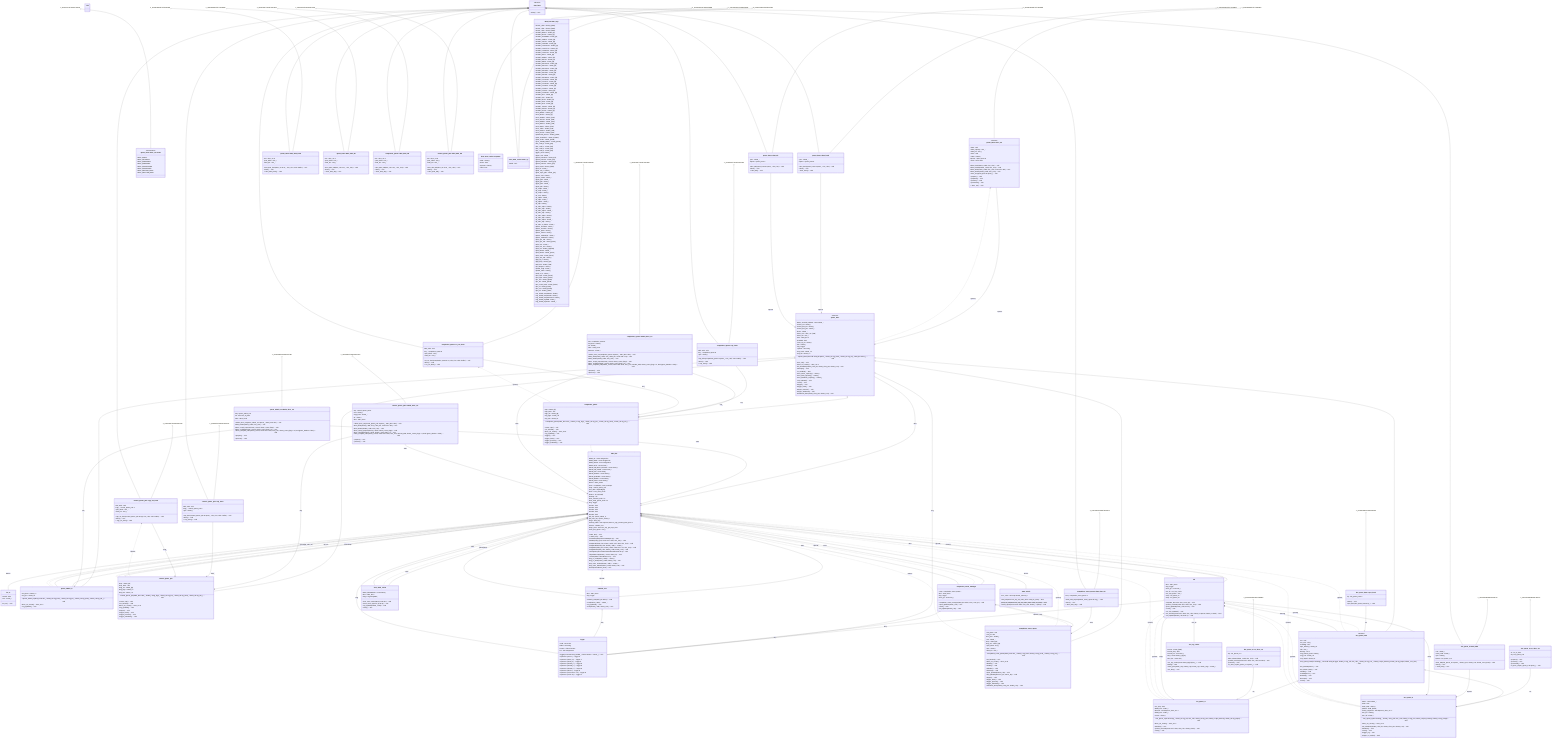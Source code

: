 classDiagram
    class C_0000386084317123652512["dma_base"]
    class C_0000386084317123652512 {
        <<abstract>>
        +done() : void*
    }
    class C_0000289207247874986057["int_ev"]
    class C_0000289207247874986057 {
        +int_ev() : void
        +armed : bool
        +vec : uint16_t
    }
    class C_0001003942791255495555["logger"]
    class C_0001003942791255495555 {
        +logger(const std::string & label_, nicbm::Runner * runner_) : void
        +operator<<(char c) : logger &
        +operator<<(int32_t c) : logger &
        +operator<<(uint8_t i) : logger &
        +operator<<(uint16_t i) : logger &
        +operator<<(uint32_t i) : logger &
        +operator<<(uint64_t i) : logger &
        +operator<<(bool c) : logger &
        +operator<<(const char * str) : logger &
        +operator<<(void * str) : logger &
        +endl : const char
        #label : std::string
        #runner : nicbm::Runner *
        #ss : std::stringstream
    }
    class C_0000919830575773330865["queue_base"]
    class C_0000919830575773330865 {
        <<abstract>>
        +queue_base(const std::string & qname_, uint32_t & reg_head_, uint32_t & reg_tail_, e810_bm & dev_) : void
        #ctxs_init() : void
        #desc_ctx_create() : desc_ctx &*
        #do_writeback(uint32_t first_idx, uint32_t first_pos, uint32_t cnt) : void
        #interrupt() : void
        +is_enabled() : bool
        #max_active_capacity() : uint32_t
        #max_fetch_capacity() : uint32_t
        #max_writeback_capacity() : uint32_t
        +reg_updated() : void
        +reset() : void
        #trigger() : void
        #trigger_fetch() : void
        #trigger_process() : void
        #trigger_writeback() : void
        #writeback_done(uint32_t first_pos, uint32_t cnt) : void
        #MAX_ACTIVE_DESCS : const uint32_t
        #active_cnt : uint32_t
        #active_first_idx : uint32_t
        #active_first_pos : uint32_t
        #base : uint64_t
        #desc_ctxs : desc_ctx *[128]
        #desc_len : size_t
        #dev : e810_bm &
        #enabled : bool
        +host_cq_pa : uint64_t
        #len : uint32_t
        +log : logger
        +qname : std::string
        #reg_head : uint32_t &
        #reg_tail : uint32_t &
    }
    class C_0001241611728661794294["queue_base::desc_ctx"]
    class C_0001241611728661794294 {
        <<abstract>>
        #data_fetch(uint64_t addr, size_t len) : void
        #data_fetched(uint64_t addr, size_t len) : void
        #data_write(uint64_t addr, size_t len, const void * buf) : void
        #data_written(uint64_t addr, size_t len) : void
        +desc_ctx(queue_base & queue_) : void
        +prepare() : void
        +prepared() : void
        +process() : void*
        +processed() : void
        +~desc_ctx() : void
        +data : void *
        +data_capacity : size_t
        +data_len : size_t
        +desc : void *
        +index : uint32_t
        #queue : queue_base &
        +state : enum state
    }
    class C_0000745729693198478003["queue_base::desc_ctx::state"]
    class C_0000745729693198478003 {
        <<enumeration>>
        DESC_EMPTY
        DESC_FETCHING
        DESC_PREPARING
        DESC_PREPARED
        DESC_PROCESSING
        DESC_PROCESSED
        DESC_WRITING_BACK
        DESC_WRITTEN_BACK
    }
    class C_0000611941175840043508["queue_base::dma_fetch"]
    class C_0000611941175840043508 {
        +dma_fetch(queue_base & queue_, size_t len) : void
        +done() : void
        +~dma_fetch() : void
        +pos : uint32_t
        #queue : queue_base &
    }
    class C_0001192002937225533140["queue_base::dma_wb"]
    class C_0001192002937225533140 {
        +dma_wb(queue_base & queue_, size_t len) : void
        +done() : void
        +~dma_wb() : void
        +pos : uint32_t
        #queue : queue_base &
    }
    class C_0000775142547048794812["queue_base::dma_data_fetch"]
    class C_0000775142547048794812 {
        +dma_data_fetch(desc_ctx & ctx_, size_t len, void * buffer) : void
        +done() : void
        +~dma_data_fetch() : void
        #ctx : desc_ctx &
        +part_offset : size_t
        +total_len : size_t
    }
    class C_0002024357221638127978["queue_base::dma_data_wb"]
    class C_0002024357221638127978 {
        +dma_data_wb(desc_ctx & ctx_, size_t len) : void
        +done() : void
        +~dma_data_wb() : void
        #ctx : desc_ctx &
        +part_offset : size_t
        +total_len : size_t
    }
    class C_0002003870449232317281["queue_admin_tx"]
    class C_0002003870449232317281 {
        +queue_admin_tx(e810_bm & dev_, uint64_t & reg_base_, uint32_t & reg_len_, uint32_t & reg_head_, uint32_t & reg_tail_) : void
        #desc_ctx_create() : desc_ctx &
        +reg_updated() : void
        #reg_base : uint64_t &
        #reg_len : uint32_t &
    }
    class C_0000526151086617649148["queue_admin_tx::admin_desc_ctx"]
    class C_0000526151086617649148 {
        +admin_desc_ctx(queue_admin_tx & queue_, e810_bm & dev) : void
        #data_written(uint64_t addr, size_t len) : void
        #desc_compl_prepare(uint16_t retval, uint16_t extra_flags) : void
        #desc_complete(uint16_t retval, uint16_t extra_flags = 0) : void
        #desc_complete_indir(uint16_t retval, const void * data, size_t len, uint16_t extra_flags = 0, bool ignore_datalen = false) : void
        +prepare() : void
        +process() : void
        #aq : queue_admin_tx &
        #d : struct ice_aq_desc *
        #dev : e810_bm &
    }
    class C_0000530677309574264448["completion_queue"]
    class C_0000530677309574264448 {
        +completion_queue(e810_bm & dev_, uint32_t & reg_high_, uint32_t & reg_low_, uint32_t & reg_head_, uint32_t & reg_tail_) : void
        +create_cqp() : void
        +ctx_fetched() : void
        #desc_ctx_create() : desc_ctx &
        +reg_updated() : void
        +trigger() : void
        +trigger_fetch() : void
        +trigger_process() : void
        +trigger_writeback() : void
        #cqe : uint64_t[8]
        #cqe_base : u64
        #cqp_ctx : uint64_t[8]
        #reg_high : uint32_t &
        #reg_low : uint32_t &
    }
    class C_0000924227832482089144["completion_queue::admin_desc_ctx"]
    class C_0000924227832482089144 {
        +admin_desc_ctx(completion_queue & queue_, e810_bm & dev) : void
        #data_write(uint64_t addr, size_t data_len, const void * buf) : void
        #data_written(uint64_t addr, size_t len) : void
        #desc_compl_prepare(uint16_t retval, uint16_t extra_flags) : void
        #desc_complete(uint16_t retval, uint16_t extra_flags = 0) : void
        #desc_complete_indir(uint16_t retval, const void * data, size_t len, u64 buf_addr, uint16_t extra_flags = 0, bool ignore_datalen = false) : void
        +prepare() : void
        +process() : void
        #aq : completion_queue &
        #cq_base : uint64_t
        #d : uint64_t *
        #dev : e810_bm &
        #wcursor : uint32_t
    }
    class C_0000289190385320360042["completion_queue::dma_data_wb"]
    class C_0000289190385320360042 {
        +dma_data_wb(desc_ctx & ctx_, size_t len) : void
        +done() : void
        +~dma_data_wb() : void
        #ctx : desc_ctx &
        +part_offset : size_t
        +total_len : size_t
    }
    class C_0001497667813054379307["completion_queue::cqe_fetch"]
    class C_0001497667813054379307 {
        +cqe_fetch(completion_queue & queue_, size_t len, void * buffer) : void
        +done() : void
        +~cqe_fetch() : void
        #buf_addr : void *
        #cq_ : completion_queue &
        +pos : uint32_t
    }
    class C_0001103294864601894106["completion_queue::cq_ctx_fetch"]
    class C_0001103294864601894106 {
        +cq_ctx_fetch(completion_queue & cq, size_t len, void * buffer) : void
        +done() : void
        +~cq_ctx_fetch() : void
        #buf_addr : void *
        #cq_ : completion_queue &
        +part_offset : size_t
        +total_len : size_t
    }
    class C_0000195475260203211066["control_queue_pair"]
    class C_0000195475260203211066 {
        +control_queue_pair(e810_bm & dev_, uint32_t & reg_high_, uint32_t & reg_low_, uint32_t & reg_head_, uint32_t & reg_tail_) : void
        +create_cqp() : void
        +ctx_fetched() : void
        #desc_ctx_create() : desc_ctx &
        +reg_updated() : void
        +trigger() : void
        +trigger_fetch() : void
        +trigger_process() : void
        +trigger_writeback() : void
        #cqe : uint64_t[8]
        #cqe_base : u64
        #cqp_ctx : uint64_t[8]
        #reg_high : uint32_t &
        #reg_low : uint32_t &
    }
    class C_0000803425317550470696["control_queue_pair::admin_desc_ctx"]
    class C_0000803425317550470696 {
        +admin_desc_ctx(control_queue_pair & queue_, e810_bm & dev) : void
        #data_write(uint64_t addr, size_t data_len, const void * buf) : void
        #data_written(uint64_t addr, size_t len) : void
        #desc_compl_prepare(uint16_t retval, uint16_t extra_flags) : void
        #desc_complete(uint16_t retval, uint16_t extra_flags = 0) : void
        #desc_complete_indir(uint16_t retval, const void * data, size_t len, u64 buf_addr, uint16_t extra_flags = 0, bool ignore_datalen = false) : void
        +prepare() : void
        +process() : void
        #aq : control_queue_pair &
        #cnt : uint32_t
        #cqp_base : uint64_t
        #d : uint64_t *
        #dev : e810_bm &
    }
    class C_0000232736345182519158["control_queue_pair::dma_data_wb"]
    class C_0000232736345182519158 {
        +dma_data_wb(desc_ctx & ctx_, size_t len) : void
        +done() : void
        +~dma_data_wb() : void
        #ctx : desc_ctx &
        +part_offset : size_t
        +total_len : size_t
    }
    class C_0001792372639563177743["control_queue_pair::cqe_fetch"]
    class C_0001792372639563177743 {
        +cqe_fetch(control_queue_pair & queue_, size_t len, void * buffer) : void
        +done() : void
        +~cqe_fetch() : void
        #buf_addr : void *
        #cqp_ : control_queue_pair &
        +pos : uint32_t
    }
    class C_0000960597573376293968["control_queue_pair::cqp_ctx_fetch"]
    class C_0000960597573376293968 {
        +cqp_ctx_fetch(control_queue_pair & cqp, size_t len, void * buffer) : void
        +done() : void
        +~cqp_ctx_fetch() : void
        #buf_addr : void *
        #cqp_ : control_queue_pair &
        +part_offset : size_t
        +total_len : size_t
    }
    class C_0001335912639478337919["completion_event_queue"]
    class C_0001335912639478337919 {
        +completion_event_queue(e810_bm & dev_, uint64_t ceq_base, uint32_t & reg_head_, uint32_t & reg_tail_) : void
        +ctx_fetched() : void
        +desc_ctx_create() : desc_ctx &
        +disable() : void
        +enable() : void
        +initialize() : void
        +interrupt() : void
        +qena_updated(uint16_t idx) : void
        +tail_updated(u32 msix_idx, u32 itr_idx) : void
        +trigger() : void
        +trigger_fetch() : void
        +trigger_process() : void
        +trigger_writeback() : void
        +writeback_done(uint32_t first_pos, uint32_t cnt) : void
        +ceq_base : u64
        +ceq_id : u32
        #ceq_size : uint64_t
        +cnt : uint32_t
        #cqe : uint64_t[8]
        #cqp_ctx : uint64_t[8]
        +part_offset : size_t
        +pos : uint32_t
        +total_len : size_t
    }
    class C_0001075818780252436545["completion_event_queue::dma_data_wb"]
    class C_0001075818780252436545 {
        +dma_data_wb(completion_event_queue & ceq_) : void
        +done() : void
        +~dma_data_wb() : void
        #ceq : completion_event_queue &
    }
    class C_0002230002073081656889["host_mem_cache"]
    class C_0002230002073081656889 {
        +host_mem_cache(e810_bm & dev) : void
        +issue_mem_op(mem_op & op) : void
        +reg_updated(uint64_t addr) : void
        +reset() : void
        #MAX_SEGMENTS : const uint16_t
        #dev : e810_bm &
        #segs : segment[4096]
    }
    class C_0002077940046411990756["host_mem_cache::segment"]
    class C_0002077940046411990756 {
        +addr : uint64_t
        +direct : bool
        +pgcount : uint16_t
        +valid : bool
    }
    class C_0001504307703237712490["host_mem_cache::mem_op"]
    class C_0001504307703237712490 {
        +failed : bool
    }
    class C_0000353990412923195528["lan_queue_base"]
    class C_0000353990412923195528 {
        <<abstract>>
        +lan_queue_base(lan & lanmgr_, const std::string & qtype, uint32_t & reg_tail, size_t idx_, uint32_t & reg_ena_, uint32_t & fpm_basereg, uint32_t & reg_intqctl, uint16_t ctx_size) : void
        #ctx_fetched(bool rx) : void
        #ctx_written_back() : void
        +disable() : void
        +enable(bool rx) : void
        #initialize() : void*
        #interrupt() : void
        +reset() : void
        +ctx : void *
        +ctx_size : size_t
        +enabling : bool
        +fpm_basereg : uint32_t &
        +idx : size_t
        #lanmgr : lan &
        +reg_dummy_head : uint32_t
        +reg_ena : uint32_t &
        +reg_intqctl : uint32_t &
    }
    class C_0001647595505869839315["lan_queue_base::qctx_fetch"]
    class C_0001647595505869839315 {
        +done() : void
        +qctx_fetch(lan_queue_base & lq_) : void
        +lq : lan_queue_base &
    }
    class C_0000752485586291469764["lan_queue_tx"]
    class C_0000752485586291469764 {
        +lan_queue_tx(lan & lanmgr_, uint32_t & reg_tail, size_t idx, uint32_t & reg_ena, uint32_t & fpm_basereg, uint32_t & reg_intqctl) : void
        #desc_ctx_create() : desc_ctx &
        #do_writeback(uint32_t first_idx, uint32_t first_pos, uint32_t cnt) : void
        #initialize() : void
        +reset() : void
        #trigger_tx() : void
        #trigger_tx_packet() : bool
        #MTU : const uint16_t
        #hwb : bool
        #hwb_addr : uint64_t
        #pktbuf : uint8_t[9024]
        #ready_segments : std::deque&lt;tx_desc_ctx *&gt;
        #tso_len : uint32_t
        #tso_off : uint32_t
    }
    class C_0001458958468719460719["lan_queue_tx::tx_desc_ctx"]
    class C_0001458958468719460719 {
        +prepare() : void
        +process() : void
        +processed() : void
        +tx_desc_ctx(lan_queue_tx & queue_) : void
        +d : ice_tx_desc *
        #tq : lan_queue_tx &
    }
    class C_0001823594872019141099["lan_queue_tx::dma_hwb"]
    class C_0001823594872019141099 {
        +dma_hwb(lan_queue_tx & queue_, uint32_t pos, uint32_t cnt, uint32_t next_head) : void
        +done() : void
        +~dma_hwb() : void
        +cnt : uint32_t
        +next_head : uint32_t
        +pos : uint32_t
        #queue : lan_queue_tx &
    }
    class C_0001319659230247428865["lan_queue_rx"]
    class C_0001319659230247428865 {
        +lan_queue_rx(lan & lanmgr_, uint32_t & reg_tail, size_t idx, uint32_t & reg_ena, uint32_t & fpm_basereg, uint32_t & reg_intqctl) : void
        #desc_ctx_create() : desc_ctx &
        #initialize() : void
        +packet_received(const void * data, size_t len, uint32_t hash) : void
        +reset() : void
        #crc_strip : bool
        #dbuff_size : uint16_t
        #dcache : std::deque&lt;rx_desc_ctx *&gt;
        #hbuff_size : uint16_t
        #rxmax : uint16_t
    }
    class C_0001178457511524015063["lan_queue_rx::rx_desc_ctx"]
    class C_0001178457511524015063 {
        #data_written(uint64_t addr, size_t len) : void
        +packet_received(const void * data, size_t len, bool last) : void
        +process() : void
        +rx_desc_ctx(lan_queue_rx & queue_) : void
        #rq : lan_queue_rx &
    }
    class C_0000991480968877122627["rss_key_cache"]
    class C_0000991480968877122627 {
        +rss_key_cache(const uint32_t (&)[13] key_) : void
        #build() : void
        +hash_ipv4(uint32_t sip, uint32_t dip, uint16_t sp, uint16_t dp) : uint32_t
        +set_dirty() : void
        #cache : uint32_t[288]
        #cache_dirty : bool
        #cache_len : const size_t
        #key : const uint32_t &lpar;&&rpar;[13]
        #key_len : const size_t
    }
    class C_0000612576104166672940["lan"]
    class C_0000612576104166672940 {
        +lan(e810_bm & dev, size_t num_qs) : void
        +packet_received(const void * data, size_t len) : void
        +qena_updated(uint16_t idx, bool rx) : void
        +reset() : void
        +rss_key_updated() : void
        #rss_steering(const void * data, size_t len, uint16_t & queue, uint32_t & hash) : bool
        +tail_updated(uint16_t idx, bool rx) : void
        #dev : e810_bm &
        #log : logger
        #num_qs : const size_t
        #rss_kc : rss_key_cache
        #rss_last_queue : size_t
        #rxqs : lan_queue_rx **
        #txqs : lan_queue_tx **
    }
    class C_0001242961382728679267["completion_event_manager"]
    class C_0001242961382728679267 {
        +completion_event_manager(e810_bm & dev, size_t num_qs) : void
        +qena_updated(uint16_t idx) : void
        +reset() : void
        +tail_updated(uint16_t idx) : void
        +ceqs : completion_event_queue **
        #dev : e810_bm &
        #log : logger
        #num_qs : const size_t
    }
    class C_0002062517402874902700["shadow_ram"]
    class C_0002062517402874902700 {
        +shadow_ram(e810_bm & dev) : void
        +read(uint16_t addr) : uint16_t
        +reg_updated() : void
        +write(uint16_t addr, uint16_t val) : void
        #dev : e810_bm &
        #log : logger
    }
    class C_0001686106494396747874["e810_switch"]
    class C_0001686106494396747874 {
        +add_rule(struct ice_aqc_sw_rules_elem * add_sw_rules) : bool
        +print_sw_rule(struct ice_aqc_sw_rules_elem * add_sw_rules) : void$
        +select_queue(const void * data, size_t len, uint16_t * queue) : void
        -mac_rules : std::map&lt;uint64_t,uint16_t&gt;
    }
    class C_0000379814251055047434["e810_bm"]
    class C_0000379814251055047434 {
        +e810_bm() : void
        +~e810_bm() : void
        +DmaComplete(nicbm::DMAOp & op) : void
        +EthRx(uint8_t port, const void * data, size_t len) : void
        +RegRead(uint8_t bar, uint64_t addr, void * dest, size_t len) : void
        +RegRead32(uint8_t bar, uint64_t addr) : uint32_t
        +RegWrite(uint8_t bar, uint64_t addr, const void * src, size_t len) : void
        +RegWrite32(uint8_t bar, uint64_t addr, uint32_t val) : void
        +SetupIntro(struct SimbricksProtoPcieDevIntro & di) : void
        +SignalInterrupt(uint16_t vector, uint8_t itr) : void
        +Timed(nicbm::TimedEvent & ev) : void
        #reg_io_read(uint64_t addr) : uint32_t
        #reg_io_write(uint64_t addr, uint32_t val) : void
        #reg_mem_read32(uint64_t addr) : uint32_t
        #reg_mem_write32(uint64_t addr, uint32_t val) : void
        #reset(bool indicate_done) : void
        #BAR_IO : const unsigned int
        #BAR_MSIX : const unsigned int
        #BAR_REGS : const unsigned int
        #MAX_MTU : const uint16_t
        #NUM_FD_BEST_EFFORT : const uint16_t
        #NUM_FD_GUAR : const uint16_t
        #NUM_ITR : const uint8_t
        #NUM_PFINTS : const uint32_t
        #NUM_QUEUES : const uint32_t
        #NUM_RXDID : const uint32_t
        #NUM_VSIS : const uint32_t
        #bcam : e810_switch
        #cem : completion_event_manager
        #cqp : control_queue_pair
        #ctx_addr : u8[2048][22]
        #hmc : host_mem_cache
        #intevs : int_ev[2048]
        #lanmgr : lan
        #last_returned_node : int
        #last_used_parent_node : int
        #log : logger
        #node1 : bool
        #node3 : bool
        #node4 : bool
        #node5 : bool
        #node6 : bool
        #pf_atq : queue_admin_tx
        #pf_mbx_atq : queue_admin_tx
        #regs : i40e_regs
        #sched_nodes : std::map&lt;int,struct ice_aqc_txsched_elem_data *&gt;
        #shram : shadow_ram
        #topo_elem : struct ice_aqc_get_topo_elem
        #vsi0_first_queue : size_t
    }
    class C_0001538886357076207462["e810_bm::i40e_regs"]
    class C_0001538886357076207462 {
        +GLINT_ITR0 : uint32_t[2048]
        +GLINT_ITR1 : uint32_t[2048]
        +GLINT_ITR2 : uint32_t[2048]
        +GLPRT_BPRCL : uint32_t[8]
        +GLPRT_BPTCL : uint32_t[8]
        +GLPRT_CRCERRS : uint32_t[8]
        +GLPRT_GORCL : uint32_t[8]
        +GLPRT_GOTCL : uint32_t[8]
        +GLPRT_ILLERRC : uint32_t[8]
        +GLPRT_LXOFFRXC : uint32_t[8]
        +GLPRT_LXOFFTXC : uint32_t[8]
        +GLPRT_LXONRXC : uint32_t[8]
        +GLPRT_LXONTXC : uint32_t[8]
        +GLPRT_MLFC : uint32_t[8]
        +GLPRT_MPRCL : uint32_t[8]
        +GLPRT_MPTCL : uint32_t[8]
        +GLPRT_MRFC : uint32_t[8]
        +GLPRT_PRC1023L : uint32_t[8]
        +GLPRT_PRC127L : uint32_t[8]
        +GLPRT_PRC1522L : uint32_t[8]
        +GLPRT_PRC255L : uint32_t[8]
        +GLPRT_PRC511L : uint32_t[8]
        +GLPRT_PRC64L : uint32_t[8]
        +GLPRT_PRC9522L : uint32_t[8]
        +GLPRT_PTC1023L : uint32_t[8]
        +GLPRT_PTC127L : uint32_t[8]
        +GLPRT_PTC1522L : uint32_t[8]
        +GLPRT_PTC255L : uint32_t[8]
        +GLPRT_PTC511L : uint32_t[8]
        +GLPRT_PTC64L : uint32_t[8]
        +GLPRT_PTC9522L : uint32_t[8]
        +GLPRT_RFC : uint32_t[8]
        +GLPRT_RJC : uint32_t[8]
        +GLPRT_RLEC : uint32_t[8]
        +GLPRT_ROC : uint32_t[8]
        +GLPRT_RUC : uint32_t[8]
        +GLPRT_TDOLD : uint32_t[8]
        +GLPRT_UPRCL : uint32_t[8]
        +GLPRT_UPTCL : uint32_t[8]
        +GLV_BPRCL : uint32_t[8]
        +GLV_BPTCL : uint32_t[8]
        +GLV_GORCL : uint32_t[768]
        +GLV_GOTCL : uint32_t[768]
        +GLV_MPRCL : uint32_t[768]
        +GLV_MPTCL : uint32_t[768]
        +GLV_RDPC : uint32_t[768]
        +GLV_TEPC : uint32_t[768]
        +GLV_UPRCL : uint32_t[768]
        +GLV_UPTCL : uint32_t[768]
        +QRXFLXP_CNTXT : uint32_t[2048]
        +QRX_CONTEXT : uint32_t[16384]
        +QRX_CTRL : uint32_t[2048]
        +QTX_COMM_DBELL : uint32_t[1536]
        +flex_rxdid_0 : uint32_t[64]
        +flex_rxdid_1 : uint32_t[64]
        +flex_rxdid_2 : uint32_t[64]
        +flex_rxdid_3 : uint32_t[64]
        +glgen_rstctl : uint32_t
        +glgen_stat : uint32_t
        +glhmc_lanrxbase : uint32_t[16]
        +glhmc_lanrxcnt : uint32_t[16]
        +glhmc_lantxbase : uint32_t[16]
        +glhmc_lantxcnt : uint32_t[16]
        +glint_ceqctl : uint32_t[2048]
        +glint_ctl : uint32_t
        +gllan_rctl_0 : uint32_t
        +gllan_txpre_qdis : uint32_t[12]
        +glnvm_srctl : uint32_t
        +glnvm_srdata : uint32_t
        +glrpb_ghw : uint32_t
        +glrpb_glw : uint32_t
        +glrpb_phw : uint32_t
        +glrpb_plw : uint32_t
        +pf_arqba : uint64_t
        +pf_arqh : uint32_t
        +pf_arqlen : uint32_t
        +pf_arqt : uint32_t
        +pf_atqba : uint64_t
        +pf_atqh : uint32_t
        +pf_atqlen : uint32_t
        +pf_atqt : uint32_t
        +pf_mbx_arqba : uint64_t
        +pf_mbx_arqh : uint32_t
        +pf_mbx_arqlen : uint32_t
        +pf_mbx_arqt : uint32_t
        +pf_mbx_atqba : uint64_t
        +pf_mbx_atqh : uint32_t
        +pf_mbx_atqlen : uint32_t
        +pf_mbx_atqt : uint32_t
        +pf_mbx_vt_pfalloc : uint32_t
        +pfhmc_errordata : uint32_t
        +pfhmc_errorinfo : uint32_t
        +pfhmc_pdinv : uint32_t
        +pfhmc_sdcmd : uint32_t
        +pfhmc_sddatahigh : uint32_t
        +pfhmc_sddatalow : uint32_t
        +pfint_dyn_ctl0 : uint32_t
        +pfint_dyn_ctln : uint32_t[2047]
        +pfint_icr0 : uint32_t
        +pfint_icr0_ena : uint32_t
        +pfint_itrn : uint32_t[3][2048]
        +pfint_lnklst0 : uint32_t
        +pfint_lnklstn : uint32_t[2047]
        +pfint_raten : uint32_t[2047]
        +pfint_stat_ctl0 : uint32_t
        +pfqf_ctl_0 : uint32_t
        +pfqf_hkey : uint32_t[13]
        +pfqf_hlut : uint32_t[128]
        +prt_l2tagsen : uint32_t
        +prtdcb_fccfg : uint32_t
        +prtdcb_mflcn : uint32_t
        +prtqf_ctl_0 : uint32_t
        +qint_rqctl : uint32_t[1536]
        +qint_tqctl : uint32_t[1536]
        +qrx_ena : uint32_t[2048]
        +qrx_tail : uint32_t[2048]
        +qtx_comm_head : uint32_t[1536]
        +qtx_ctl : uint32_t[1536]
        +qtx_ena : uint32_t[2048]
        +qtx_tail : uint32_t[1536]
        +reg_PFPE_CCQPHIGH : uint32_t
        +reg_PFPE_CCQPLOW : uint32_t
        +reg_PFPE_CCQPSTATUS : uint32_t
        +reg_PFPE_CQPDB : uint32_t
        +reg_PFPE_CQPTAIL : uint32_t
    }
    class C_0000478844463769291504["cem"]
    class C_0000478844463769291504 {
    }
    C_0000919830575773330865 o-- C_0001003942791255495555 : +log
    C_0000919830575773330865 --> C_0000379814251055047434 : #dev
    C_0000919830575773330865 ()-- C_0001241611728661794294 : 
    C_0001241611728661794294 --> C_0000919830575773330865 : #queue
    C_0001241611728661794294 <.. C_0000919830575773330865 : +[friend]
    C_0001241611728661794294 ()-- C_0000745729693198478003 : 
    C_0000919830575773330865 ()-- C_0000611941175840043508 : 
    C_0000611941175840043508 --> C_0000919830575773330865 : #queue
    C_0000386084317123652512 <|-- C_0000611941175840043508
    C_0000919830575773330865 ()-- C_0001192002937225533140 : 
    C_0001192002937225533140 --> C_0000919830575773330865 : #queue
    C_0000386084317123652512 <|-- C_0001192002937225533140
    C_0000919830575773330865 ()-- C_0000775142547048794812 : 
    C_0000386084317123652512 <|-- C_0000775142547048794812
    C_0000919830575773330865 ()-- C_0002024357221638127978 : 
    C_0000386084317123652512 <|-- C_0002024357221638127978
    C_0002003870449232317281 ..> C_0000379814251055047434 : 
    C_0000919830575773330865 <|-- C_0002003870449232317281
    C_0002003870449232317281 ()-- C_0000526151086617649148 : 
    C_0000526151086617649148 --> C_0002003870449232317281 : #aq
    C_0000526151086617649148 --> C_0000379814251055047434 : #dev
    C_0000530677309574264448 ..> C_0000379814251055047434 : 
    C_0000919830575773330865 <|-- C_0000530677309574264448
    C_0000530677309574264448 ()-- C_0000924227832482089144 : 
    C_0000924227832482089144 --> C_0000530677309574264448 : #aq
    C_0000924227832482089144 --> C_0000379814251055047434 : #dev
    C_0000530677309574264448 ()-- C_0000289190385320360042 : 
    C_0000386084317123652512 <|-- C_0000289190385320360042
    C_0000530677309574264448 ()-- C_0001497667813054379307 : 
    C_0001497667813054379307 --> C_0000530677309574264448 : #cq_
    C_0000386084317123652512 <|-- C_0001497667813054379307
    C_0000530677309574264448 ()-- C_0001103294864601894106 : 
    C_0001103294864601894106 --> C_0000530677309574264448 : #cq_
    C_0001103294864601894106 <.. C_0000530677309574264448 : +[friend]
    C_0000386084317123652512 <|-- C_0001103294864601894106
    C_0000195475260203211066 ..> C_0000379814251055047434 : 
    C_0000919830575773330865 <|-- C_0000195475260203211066
    C_0000195475260203211066 ()-- C_0000803425317550470696 : 
    C_0000803425317550470696 --> C_0000195475260203211066 : #aq
    C_0000803425317550470696 --> C_0000379814251055047434 : #dev
    C_0000195475260203211066 ()-- C_0000232736345182519158 : 
    C_0000386084317123652512 <|-- C_0000232736345182519158
    C_0000195475260203211066 ()-- C_0001792372639563177743 : 
    C_0001792372639563177743 --> C_0000195475260203211066 : #cqp_
    C_0000386084317123652512 <|-- C_0001792372639563177743
    C_0000195475260203211066 ()-- C_0000960597573376293968 : 
    C_0000960597573376293968 --> C_0000195475260203211066 : #cqp_
    C_0000960597573376293968 <.. C_0000195475260203211066 : +[friend]
    C_0000386084317123652512 <|-- C_0000960597573376293968
    C_0001335912639478337919 ..> C_0000379814251055047434 : 
    C_0000919830575773330865 <|-- C_0001335912639478337919
    C_0001335912639478337919 ()-- C_0001075818780252436545 : 
    C_0001075818780252436545 --> C_0001335912639478337919 : #ceq
    C_0000386084317123652512 <|-- C_0001075818780252436545
    C_0002230002073081656889 --> C_0000379814251055047434 : #dev
    C_0002230002073081656889 ()-- C_0002077940046411990756 : 
    C_0002230002073081656889 ()-- C_0001504307703237712490 : 
    C_0000386084317123652512 <|-- C_0001504307703237712490
    C_0000353990412923195528 --> C_0000612576104166672940 : #lanmgr
    C_0000919830575773330865 <|-- C_0000353990412923195528
    C_0000353990412923195528 ()-- C_0001647595505869839315 : 
    C_0001647595505869839315 --> C_0000353990412923195528 : +lq
    C_0000752485586291469764 ..> C_0000612576104166672940 : 
    C_0000353990412923195528 <|-- C_0000752485586291469764
    C_0000752485586291469764 ()-- C_0001458958468719460719 : 
    C_0001458958468719460719 --> C_0000752485586291469764 : #tq
    C_0000752485586291469764 ()-- C_0001823594872019141099 : 
    C_0001823594872019141099 --> C_0000752485586291469764 : #queue
    C_0000386084317123652512 <|-- C_0001823594872019141099
    C_0001319659230247428865 ..> C_0000612576104166672940 : 
    C_0000353990412923195528 <|-- C_0001319659230247428865
    C_0001319659230247428865 ()-- C_0001178457511524015063 : 
    C_0001178457511524015063 --> C_0001319659230247428865 : #rq
    C_0000612576104166672940 --> C_0000379814251055047434 : #dev
    C_0000612576104166672940 o-- C_0001003942791255495555 : #log
    C_0000612576104166672940 o-- C_0000991480968877122627 : #rss_kc
    C_0000612576104166672940 --> C_0001319659230247428865 : #rxqs
    C_0000612576104166672940 --> C_0000752485586291469764 : #txqs
    C_0000612576104166672940 <.. C_0001319659230247428865 : +[friend]
    C_0000612576104166672940 <.. C_0000752485586291469764 : +[friend]
    C_0000612576104166672940 <.. C_0000353990412923195528 : +[friend]
    C_0001242961382728679267 --> C_0000379814251055047434 : #dev
    C_0001242961382728679267 o-- C_0001003942791255495555 : #log
    C_0001242961382728679267 --> C_0001335912639478337919 : +ceqs
    C_0001242961382728679267 <.. C_0001335912639478337919 : +[friend]
    C_0002062517402874902700 --> C_0000379814251055047434 : #dev
    C_0002062517402874902700 o-- C_0001003942791255495555 : #log
    C_0000379814251055047434 o-- C_0001003942791255495555 : #log
    C_0000379814251055047434 o-- C_0002003870449232317281 : #pf_atq
    C_0000379814251055047434 o-- C_0002003870449232317281 : #pf_mbx_atq
    C_0000379814251055047434 o-- C_0002230002073081656889 : #hmc
    C_0000379814251055047434 o-- C_0000195475260203211066 : #cqp
    C_0000379814251055047434 o-- C_0002062517402874902700 : #shram
    C_0000379814251055047434 o-- C_0000612576104166672940 : #lanmgr
    C_0000379814251055047434 o-- C_0001242961382728679267 : #cem
    C_0000379814251055047434 o-- C_0001686106494396747874 : #bcam
    C_0000379814251055047434 o-- C_0000289207247874986057 : #intevs
    C_0000379814251055047434 <.. C_0002062517402874902700 : +[friend]
    C_0000379814251055047434 <.. C_0000752485586291469764 : +[friend]
    C_0000379814251055047434 <.. C_0001319659230247428865 : +[friend]
    C_0000379814251055047434 <.. C_0000353990412923195528 : +[friend]
    C_0000379814251055047434 <.. C_0001242961382728679267 : +[friend]
    C_0000379814251055047434 <.. C_0000612576104166672940 : +[friend]
    C_0000379814251055047434 <.. C_0001335912639478337919 : +[friend]
    C_0000379814251055047434 <.. C_0000195475260203211066 : +[friend]
    C_0000379814251055047434 <.. C_0002230002073081656889 : +[friend]
    C_0000379814251055047434 <.. C_0002003870449232317281 : +[friend]
    C_0000379814251055047434 ()-- C_0001538886357076207462 : 

%% Generated with clang-uml, version 0.0.0-unknown
%% LLVM version clang version 17.0.6
